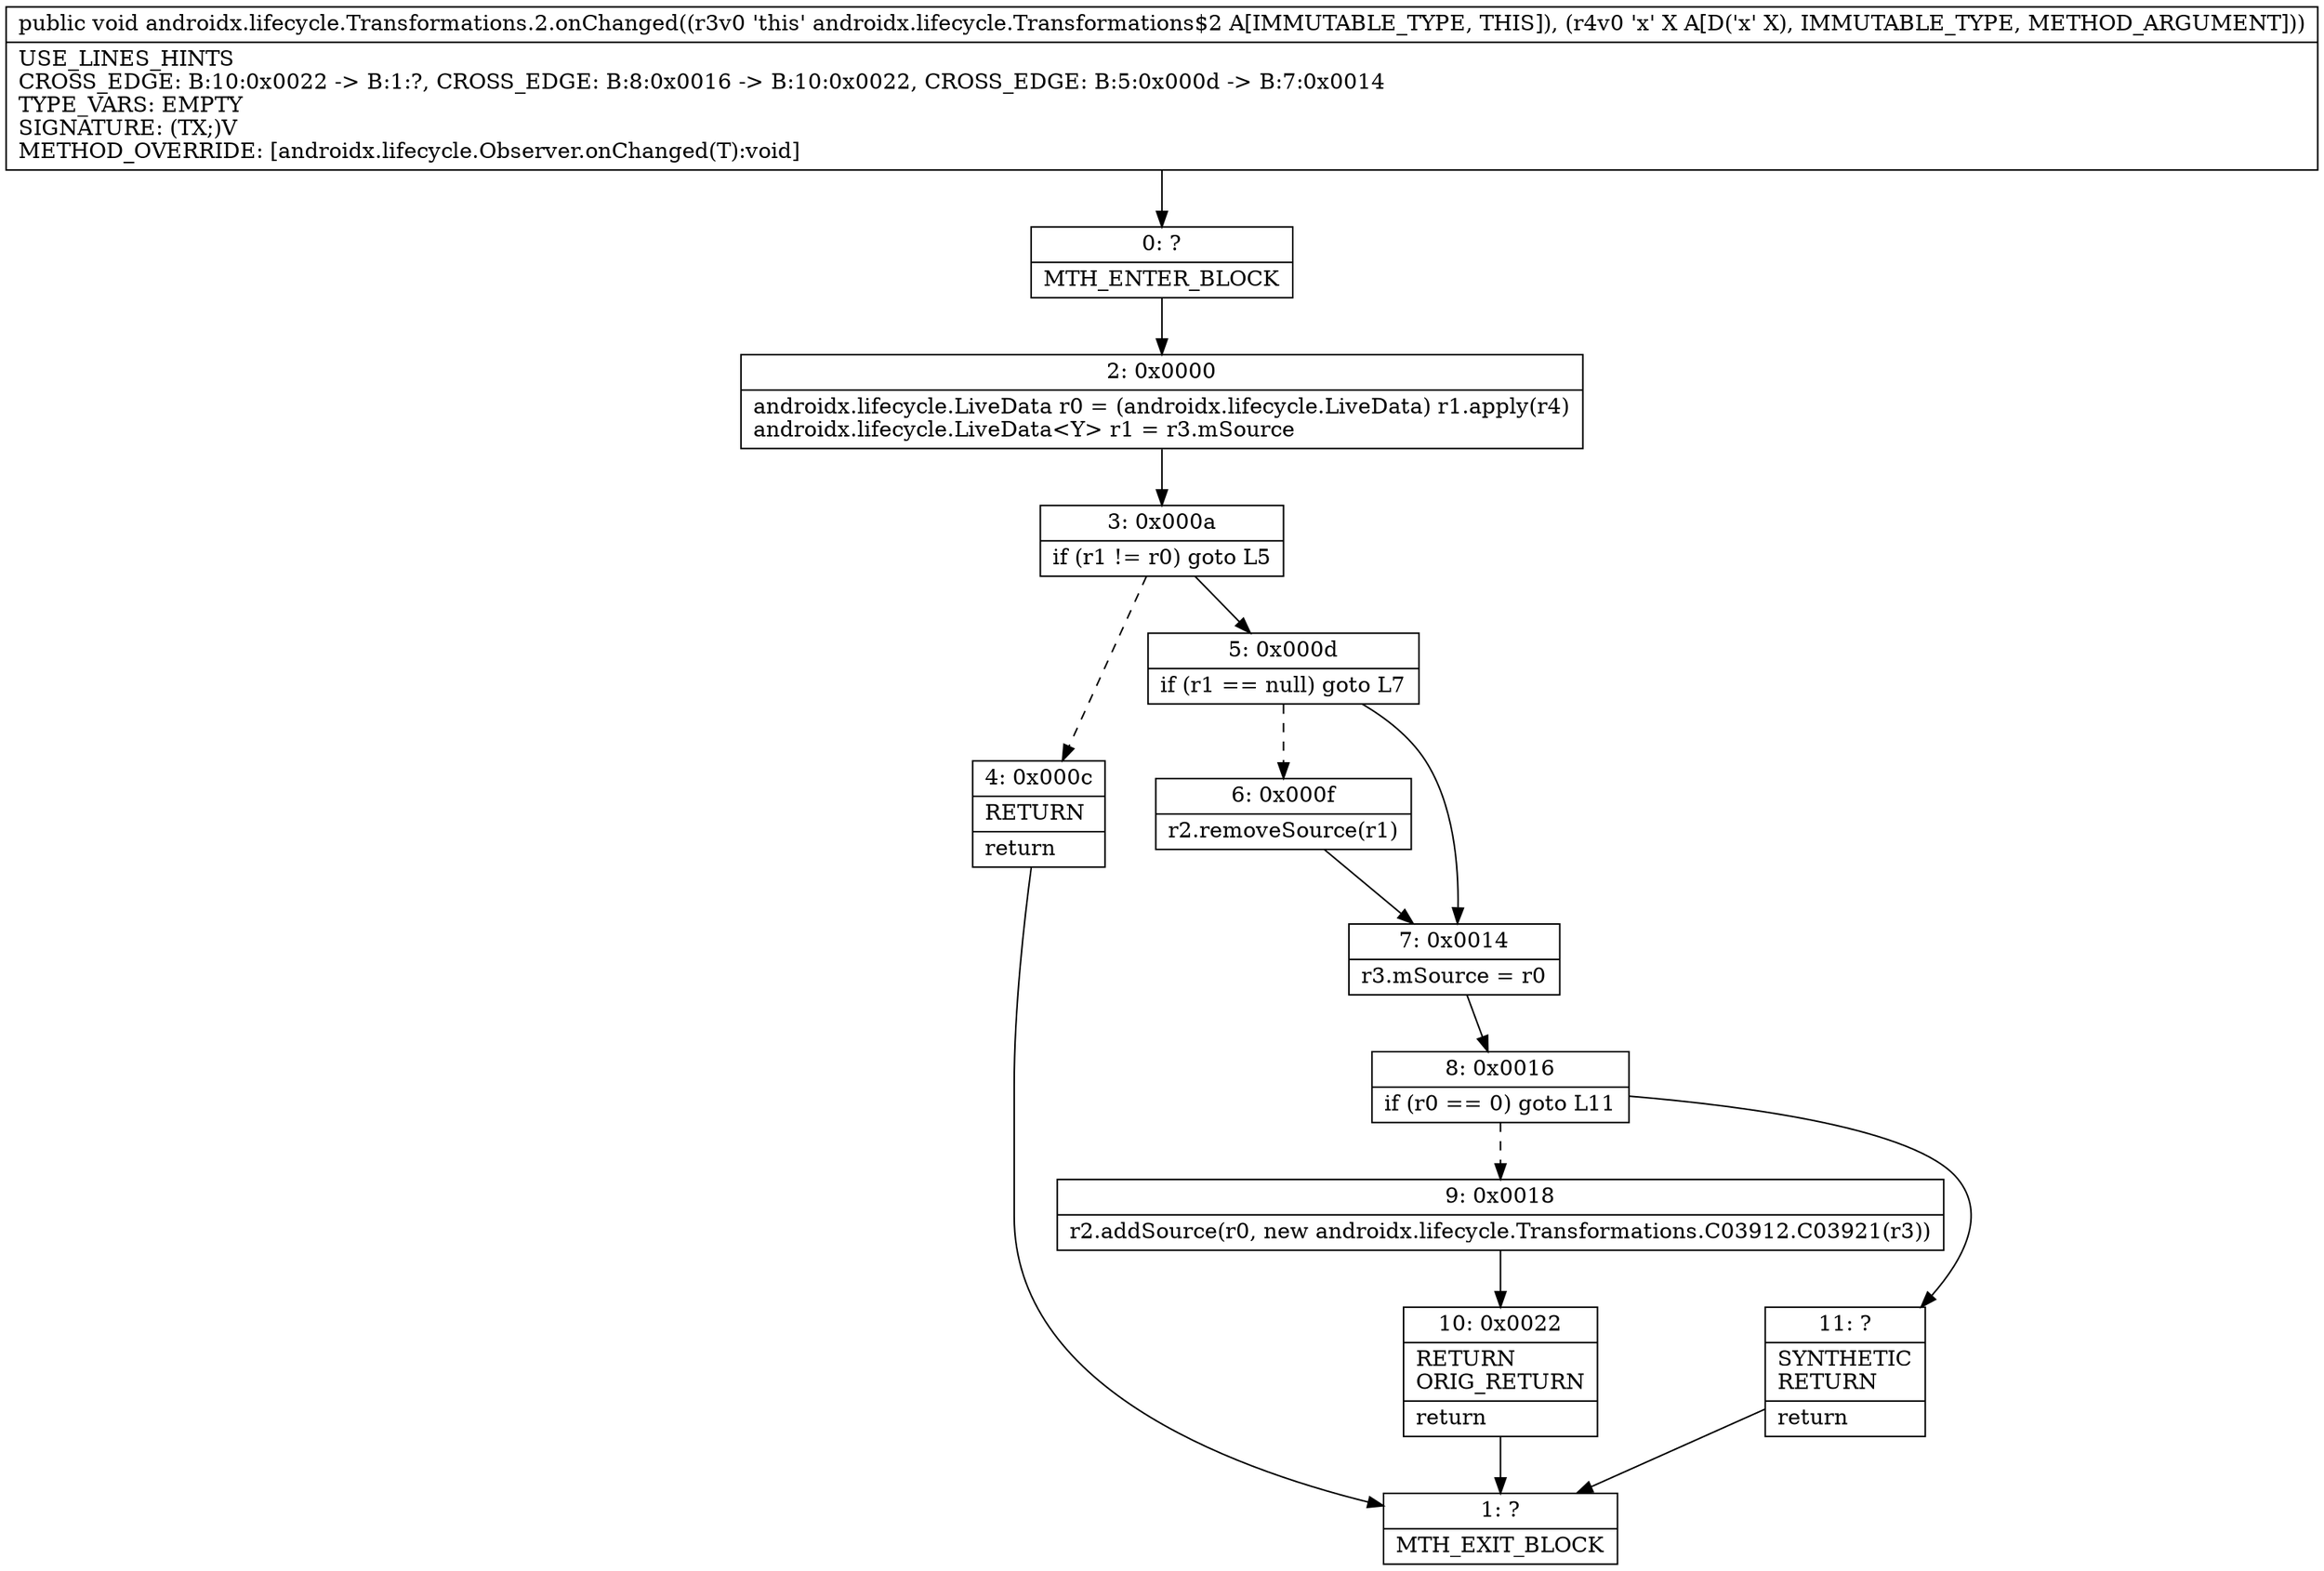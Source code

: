 digraph "CFG forandroidx.lifecycle.Transformations.2.onChanged(Ljava\/lang\/Object;)V" {
Node_0 [shape=record,label="{0\:\ ?|MTH_ENTER_BLOCK\l}"];
Node_2 [shape=record,label="{2\:\ 0x0000|androidx.lifecycle.LiveData r0 = (androidx.lifecycle.LiveData) r1.apply(r4)\landroidx.lifecycle.LiveData\<Y\> r1 = r3.mSource\l}"];
Node_3 [shape=record,label="{3\:\ 0x000a|if (r1 != r0) goto L5\l}"];
Node_4 [shape=record,label="{4\:\ 0x000c|RETURN\l|return\l}"];
Node_1 [shape=record,label="{1\:\ ?|MTH_EXIT_BLOCK\l}"];
Node_5 [shape=record,label="{5\:\ 0x000d|if (r1 == null) goto L7\l}"];
Node_6 [shape=record,label="{6\:\ 0x000f|r2.removeSource(r1)\l}"];
Node_7 [shape=record,label="{7\:\ 0x0014|r3.mSource = r0\l}"];
Node_8 [shape=record,label="{8\:\ 0x0016|if (r0 == 0) goto L11\l}"];
Node_9 [shape=record,label="{9\:\ 0x0018|r2.addSource(r0, new androidx.lifecycle.Transformations.C03912.C03921(r3))\l}"];
Node_10 [shape=record,label="{10\:\ 0x0022|RETURN\lORIG_RETURN\l|return\l}"];
Node_11 [shape=record,label="{11\:\ ?|SYNTHETIC\lRETURN\l|return\l}"];
MethodNode[shape=record,label="{public void androidx.lifecycle.Transformations.2.onChanged((r3v0 'this' androidx.lifecycle.Transformations$2 A[IMMUTABLE_TYPE, THIS]), (r4v0 'x' X A[D('x' X), IMMUTABLE_TYPE, METHOD_ARGUMENT]))  | USE_LINES_HINTS\lCROSS_EDGE: B:10:0x0022 \-\> B:1:?, CROSS_EDGE: B:8:0x0016 \-\> B:10:0x0022, CROSS_EDGE: B:5:0x000d \-\> B:7:0x0014\lTYPE_VARS: EMPTY\lSIGNATURE: (TX;)V\lMETHOD_OVERRIDE: [androidx.lifecycle.Observer.onChanged(T):void]\l}"];
MethodNode -> Node_0;Node_0 -> Node_2;
Node_2 -> Node_3;
Node_3 -> Node_4[style=dashed];
Node_3 -> Node_5;
Node_4 -> Node_1;
Node_5 -> Node_6[style=dashed];
Node_5 -> Node_7;
Node_6 -> Node_7;
Node_7 -> Node_8;
Node_8 -> Node_9[style=dashed];
Node_8 -> Node_11;
Node_9 -> Node_10;
Node_10 -> Node_1;
Node_11 -> Node_1;
}

